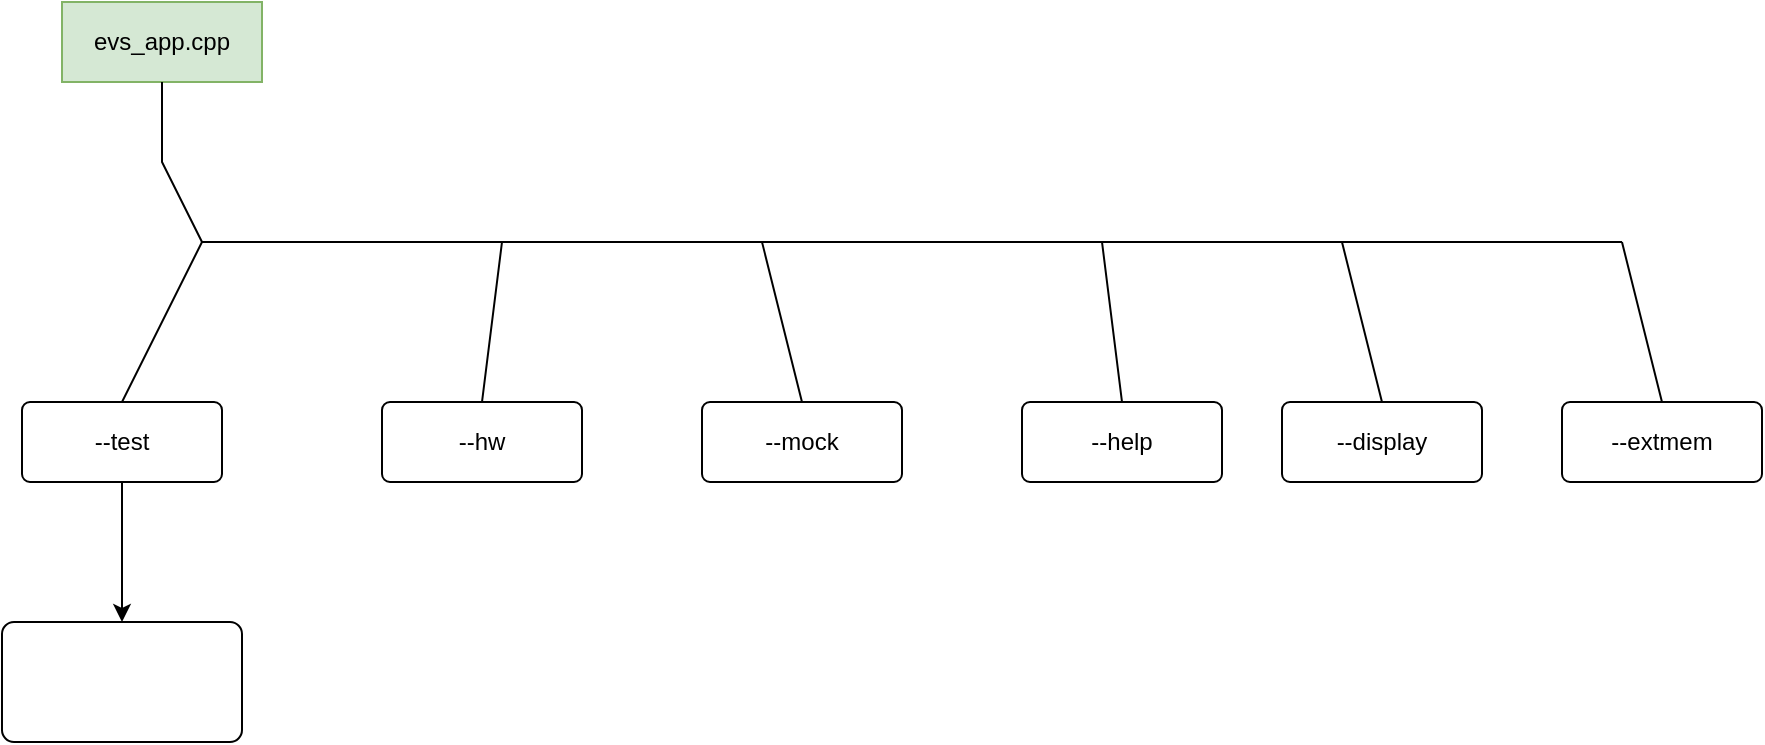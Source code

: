 <mxfile version="16.5.5" type="github">
  <diagram id="wYjvCbYHo53N9OkLd8JK" name="Page-1">
    <mxGraphModel dx="2007" dy="613" grid="1" gridSize="10" guides="1" tooltips="1" connect="1" arrows="1" fold="1" page="1" pageScale="1" pageWidth="850" pageHeight="1100" background="none" math="0" shadow="0">
      <root>
        <mxCell id="0" />
        <mxCell id="1" parent="0" />
        <mxCell id="QBLa57RLadGXSbEtXshh-14" value="evs_app.cpp" style="whiteSpace=wrap;html=1;align=center;fillColor=#d5e8d4;strokeColor=#82b366;" parent="1" vertex="1">
          <mxGeometry width="100" height="40" as="geometry" />
        </mxCell>
        <mxCell id="n0ktWZXCYyULzEhSqWIC-3" value="" style="edgeStyle=orthogonalEdgeStyle;rounded=0;orthogonalLoop=1;jettySize=auto;html=1;" edge="1" parent="1" source="aIeTteGziZaV32AU0ALh-10" target="n0ktWZXCYyULzEhSqWIC-2">
          <mxGeometry relative="1" as="geometry" />
        </mxCell>
        <mxCell id="aIeTteGziZaV32AU0ALh-10" value="--test" style="rounded=1;arcSize=10;whiteSpace=wrap;html=1;align=center;" parent="1" vertex="1">
          <mxGeometry x="-20" y="200" width="100" height="40" as="geometry" />
        </mxCell>
        <mxCell id="aIeTteGziZaV32AU0ALh-11" value="--hw" style="rounded=1;arcSize=10;whiteSpace=wrap;html=1;align=center;" parent="1" vertex="1">
          <mxGeometry x="160" y="200" width="100" height="40" as="geometry" />
        </mxCell>
        <mxCell id="aIeTteGziZaV32AU0ALh-12" value="--mock" style="rounded=1;arcSize=10;whiteSpace=wrap;html=1;align=center;" parent="1" vertex="1">
          <mxGeometry x="320" y="200" width="100" height="40" as="geometry" />
        </mxCell>
        <mxCell id="aIeTteGziZaV32AU0ALh-13" value="--help" style="rounded=1;arcSize=10;whiteSpace=wrap;html=1;align=center;" parent="1" vertex="1">
          <mxGeometry x="480" y="200" width="100" height="40" as="geometry" />
        </mxCell>
        <mxCell id="aIeTteGziZaV32AU0ALh-14" value="--display" style="rounded=1;arcSize=10;whiteSpace=wrap;html=1;align=center;" parent="1" vertex="1">
          <mxGeometry x="610" y="200" width="100" height="40" as="geometry" />
        </mxCell>
        <mxCell id="aIeTteGziZaV32AU0ALh-15" value="--extmem" style="rounded=1;arcSize=10;whiteSpace=wrap;html=1;align=center;" parent="1" vertex="1">
          <mxGeometry x="750" y="200" width="100" height="40" as="geometry" />
        </mxCell>
        <mxCell id="aIeTteGziZaV32AU0ALh-20" value="" style="endArrow=none;html=1;rounded=0;" parent="1" edge="1">
          <mxGeometry relative="1" as="geometry">
            <mxPoint x="70" y="120" as="sourcePoint" />
            <mxPoint x="780" y="120" as="targetPoint" />
          </mxGeometry>
        </mxCell>
        <mxCell id="aIeTteGziZaV32AU0ALh-21" value="" style="endArrow=none;html=1;rounded=0;exitX=0.5;exitY=1;exitDx=0;exitDy=0;" parent="1" source="QBLa57RLadGXSbEtXshh-14" edge="1">
          <mxGeometry relative="1" as="geometry">
            <mxPoint x="340" y="260" as="sourcePoint" />
            <mxPoint x="70" y="120" as="targetPoint" />
            <Array as="points">
              <mxPoint x="50" y="80" />
            </Array>
          </mxGeometry>
        </mxCell>
        <mxCell id="aIeTteGziZaV32AU0ALh-22" value="" style="endArrow=none;html=1;rounded=0;entryX=0.5;entryY=0;entryDx=0;entryDy=0;" parent="1" target="aIeTteGziZaV32AU0ALh-10" edge="1">
          <mxGeometry relative="1" as="geometry">
            <mxPoint x="70" y="120" as="sourcePoint" />
            <mxPoint x="40" y="190" as="targetPoint" />
          </mxGeometry>
        </mxCell>
        <mxCell id="aIeTteGziZaV32AU0ALh-23" value="" style="endArrow=none;html=1;rounded=0;entryX=0.5;entryY=0;entryDx=0;entryDy=0;" parent="1" target="aIeTteGziZaV32AU0ALh-11" edge="1">
          <mxGeometry relative="1" as="geometry">
            <mxPoint x="220" y="120" as="sourcePoint" />
            <mxPoint x="500" y="260" as="targetPoint" />
          </mxGeometry>
        </mxCell>
        <mxCell id="aIeTteGziZaV32AU0ALh-24" value="" style="endArrow=none;html=1;rounded=0;entryX=0.5;entryY=0;entryDx=0;entryDy=0;" parent="1" target="aIeTteGziZaV32AU0ALh-12" edge="1">
          <mxGeometry relative="1" as="geometry">
            <mxPoint x="350" y="120" as="sourcePoint" />
            <mxPoint x="500" y="260" as="targetPoint" />
          </mxGeometry>
        </mxCell>
        <mxCell id="aIeTteGziZaV32AU0ALh-25" value="" style="endArrow=none;html=1;rounded=0;entryX=0.5;entryY=0;entryDx=0;entryDy=0;" parent="1" target="aIeTteGziZaV32AU0ALh-13" edge="1">
          <mxGeometry relative="1" as="geometry">
            <mxPoint x="520" y="120" as="sourcePoint" />
            <mxPoint x="500" y="260" as="targetPoint" />
          </mxGeometry>
        </mxCell>
        <mxCell id="aIeTteGziZaV32AU0ALh-26" value="" style="endArrow=none;html=1;rounded=0;entryX=0.5;entryY=0;entryDx=0;entryDy=0;" parent="1" target="aIeTteGziZaV32AU0ALh-14" edge="1">
          <mxGeometry relative="1" as="geometry">
            <mxPoint x="640" y="120" as="sourcePoint" />
            <mxPoint x="500" y="260" as="targetPoint" />
          </mxGeometry>
        </mxCell>
        <mxCell id="aIeTteGziZaV32AU0ALh-27" value="" style="endArrow=none;html=1;rounded=0;entryX=0.5;entryY=0;entryDx=0;entryDy=0;" parent="1" target="aIeTteGziZaV32AU0ALh-15" edge="1">
          <mxGeometry relative="1" as="geometry">
            <mxPoint x="780" y="120" as="sourcePoint" />
            <mxPoint x="500" y="260" as="targetPoint" />
          </mxGeometry>
        </mxCell>
        <mxCell id="n0ktWZXCYyULzEhSqWIC-2" value="" style="rounded=1;whiteSpace=wrap;html=1;arcSize=10;" vertex="1" parent="1">
          <mxGeometry x="-30" y="310" width="120" height="60" as="geometry" />
        </mxCell>
      </root>
    </mxGraphModel>
  </diagram>
</mxfile>
